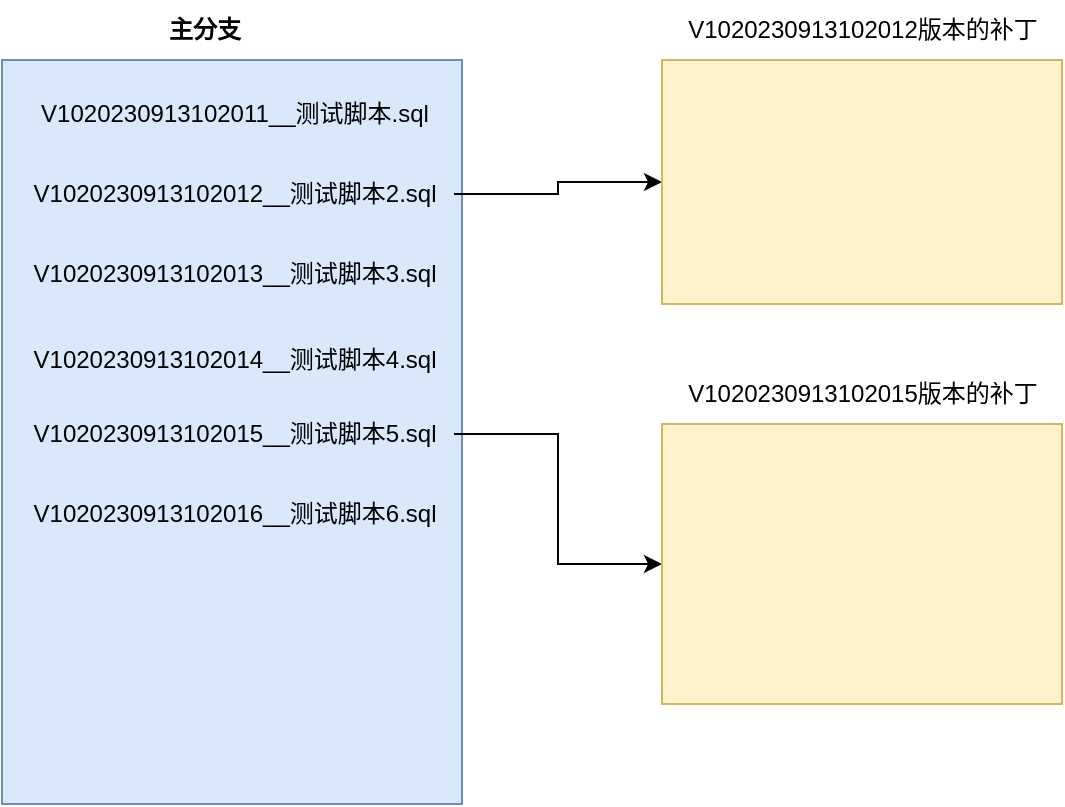 <mxfile version="21.7.4" type="github">
  <diagram name="第 1 页" id="U64tTNC8pafo7gbhOktx">
    <mxGraphModel dx="1050" dy="581" grid="1" gridSize="10" guides="1" tooltips="1" connect="1" arrows="1" fold="1" page="1" pageScale="1" pageWidth="827" pageHeight="1169" math="0" shadow="0">
      <root>
        <mxCell id="0" />
        <mxCell id="1" parent="0" />
        <mxCell id="HIIYdygdM68XpSPuGQnC-6" value="" style="rounded=0;whiteSpace=wrap;html=1;fillColor=#dae8fc;strokeColor=#6c8ebf;" vertex="1" parent="1">
          <mxGeometry x="30" y="678" width="230" height="372" as="geometry" />
        </mxCell>
        <mxCell id="HIIYdygdM68XpSPuGQnC-7" value="V1020230913102011__测试脚本.sql" style="text;html=1;align=center;verticalAlign=middle;resizable=0;points=[];autosize=1;strokeColor=none;fillColor=none;" vertex="1" parent="1">
          <mxGeometry x="36" y="690" width="220" height="30" as="geometry" />
        </mxCell>
        <mxCell id="HIIYdygdM68XpSPuGQnC-16" style="edgeStyle=orthogonalEdgeStyle;rounded=0;orthogonalLoop=1;jettySize=auto;html=1;entryX=0;entryY=0.5;entryDx=0;entryDy=0;" edge="1" parent="1" source="HIIYdygdM68XpSPuGQnC-8" target="HIIYdygdM68XpSPuGQnC-14">
          <mxGeometry relative="1" as="geometry" />
        </mxCell>
        <mxCell id="HIIYdygdM68XpSPuGQnC-8" value="V1020230913102012__测试脚本2.sql" style="text;html=1;align=center;verticalAlign=middle;resizable=0;points=[];autosize=1;strokeColor=none;fillColor=none;" vertex="1" parent="1">
          <mxGeometry x="36" y="730" width="220" height="30" as="geometry" />
        </mxCell>
        <mxCell id="HIIYdygdM68XpSPuGQnC-9" value="V1020230913102013__测试脚本3.sql" style="text;html=1;align=center;verticalAlign=middle;resizable=0;points=[];autosize=1;strokeColor=none;fillColor=none;" vertex="1" parent="1">
          <mxGeometry x="36" y="770" width="220" height="30" as="geometry" />
        </mxCell>
        <mxCell id="HIIYdygdM68XpSPuGQnC-10" value="主分支" style="text;html=1;align=center;verticalAlign=middle;resizable=0;points=[];autosize=1;strokeColor=none;fillColor=none;fontStyle=1" vertex="1" parent="1">
          <mxGeometry x="101" y="648" width="60" height="30" as="geometry" />
        </mxCell>
        <mxCell id="HIIYdygdM68XpSPuGQnC-11" value="V1020230913102014__测试脚本4.sql" style="text;html=1;align=center;verticalAlign=middle;resizable=0;points=[];autosize=1;strokeColor=none;fillColor=none;" vertex="1" parent="1">
          <mxGeometry x="36" y="813" width="220" height="30" as="geometry" />
        </mxCell>
        <mxCell id="HIIYdygdM68XpSPuGQnC-18" style="edgeStyle=orthogonalEdgeStyle;rounded=0;orthogonalLoop=1;jettySize=auto;html=1;entryX=0;entryY=0.5;entryDx=0;entryDy=0;" edge="1" parent="1" source="HIIYdygdM68XpSPuGQnC-12" target="HIIYdygdM68XpSPuGQnC-17">
          <mxGeometry relative="1" as="geometry" />
        </mxCell>
        <mxCell id="HIIYdygdM68XpSPuGQnC-12" value="V1020230913102015__测试脚本5.sql" style="text;html=1;align=center;verticalAlign=middle;resizable=0;points=[];autosize=1;strokeColor=none;fillColor=none;" vertex="1" parent="1">
          <mxGeometry x="36" y="850" width="220" height="30" as="geometry" />
        </mxCell>
        <mxCell id="HIIYdygdM68XpSPuGQnC-13" value="V1020230913102016__测试脚本6.sql" style="text;html=1;align=center;verticalAlign=middle;resizable=0;points=[];autosize=1;strokeColor=none;fillColor=none;" vertex="1" parent="1">
          <mxGeometry x="36" y="890" width="220" height="30" as="geometry" />
        </mxCell>
        <mxCell id="HIIYdygdM68XpSPuGQnC-14" value="" style="rounded=0;whiteSpace=wrap;html=1;fillColor=#fff2cc;strokeColor=#d6b656;" vertex="1" parent="1">
          <mxGeometry x="360" y="678" width="200" height="122" as="geometry" />
        </mxCell>
        <mxCell id="HIIYdygdM68XpSPuGQnC-17" value="" style="rounded=0;whiteSpace=wrap;html=1;fillColor=#fff2cc;strokeColor=#d6b656;" vertex="1" parent="1">
          <mxGeometry x="360" y="860" width="200" height="140" as="geometry" />
        </mxCell>
        <mxCell id="HIIYdygdM68XpSPuGQnC-19" value="V1020230913102012版本的补丁" style="text;html=1;align=center;verticalAlign=middle;resizable=0;points=[];autosize=1;strokeColor=none;fillColor=none;" vertex="1" parent="1">
          <mxGeometry x="360" y="648" width="200" height="30" as="geometry" />
        </mxCell>
        <mxCell id="HIIYdygdM68XpSPuGQnC-20" value="V1020230913102015版本的补丁" style="text;html=1;align=center;verticalAlign=middle;resizable=0;points=[];autosize=1;strokeColor=none;fillColor=none;" vertex="1" parent="1">
          <mxGeometry x="360" y="830" width="200" height="30" as="geometry" />
        </mxCell>
      </root>
    </mxGraphModel>
  </diagram>
</mxfile>
